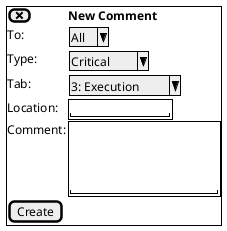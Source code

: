 @startsalt New Comment Dialog
{
    {+
    
        [<&x>]     | <b>New Comment</b>
        To:        | { ^All^ }
        Type:      | { ^Critical^ }
        Tab:       | { ^3: Execution^ }
        Location:  | {+ "            "}
        Comment:   | {+ 
                        .
                        .
                        .
                        "                  "
                     }
        [Create] | .
    }
}
@endsalt